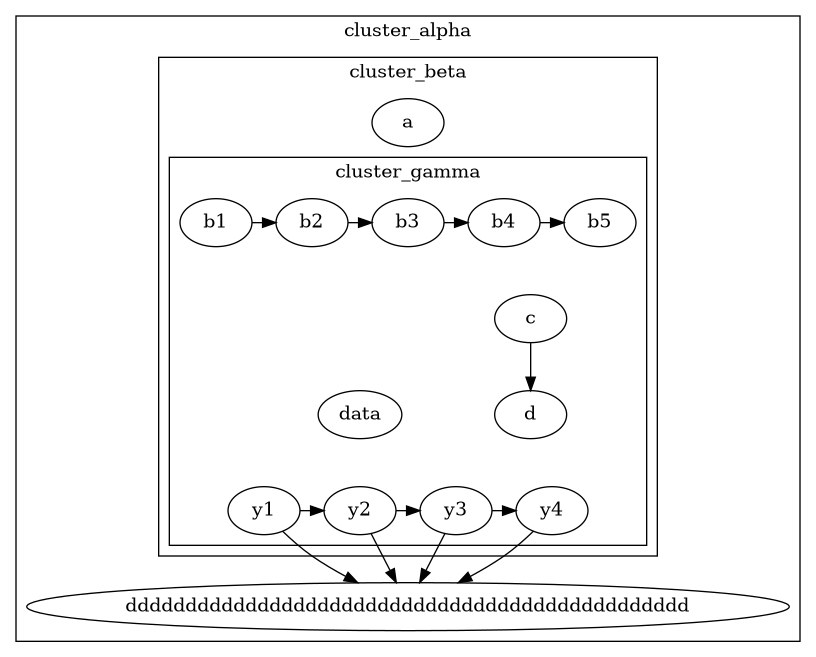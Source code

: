 {
  "sha1": "raqh1vv6rkzn9u61lwdign0njxqlzjk",
  "insertion": {
    "when": "2024-06-04T17:28:43.520Z",
    "url": "http://www.plantuml.com/plantuml/umla/bOxBYWCX44NtzHL5xxFenwoAXFp7C0nLhIHDR2VuW371VvysPZ44Dr6AYqVkqQCFx49S3QZbvFXwncYNNxm3-2WLp2Rwe5t_pUPwvktAi6YpxvwyuevQ3T6XKIYq8xYZOtlP-v_ePat8XBdbEF6wDYG55mlYYqTwae5a99b8FeeKSSRT0HM1ui3_Aukz4AQUqa1ff3HXEUqEQTXct6RAKFPhuuQVpz-ezrRtXPIXF74ZI4EDiSRq283ycAEsAgxc3m00",
    "user": "plantuml@gmail.com"
  }
}
@startuml
digraph unix {

subgraph cluster1_alpha {
label="cluster_alpha";

subgraph cluster1_beta {
label="cluster_beta";
{ rank=source; a; }

subgraph cluster1_gamma {
label="cluster_gamma";
  { rank=source; b1;b2;b3;b4;b5; b1->b2->b3->b4->b5}
  c -> d;
data;
  { rank=sink; y1;y2;y3;y4 ; y1->y2->y3->y4}
}
}

  { rank=sink; z [label="ddddddddddddddddddddddddddddddddddddddddddddddd"] ;}
y1->z;
y2->z;
y3->z;
y4->z;


}


}
@enduml
